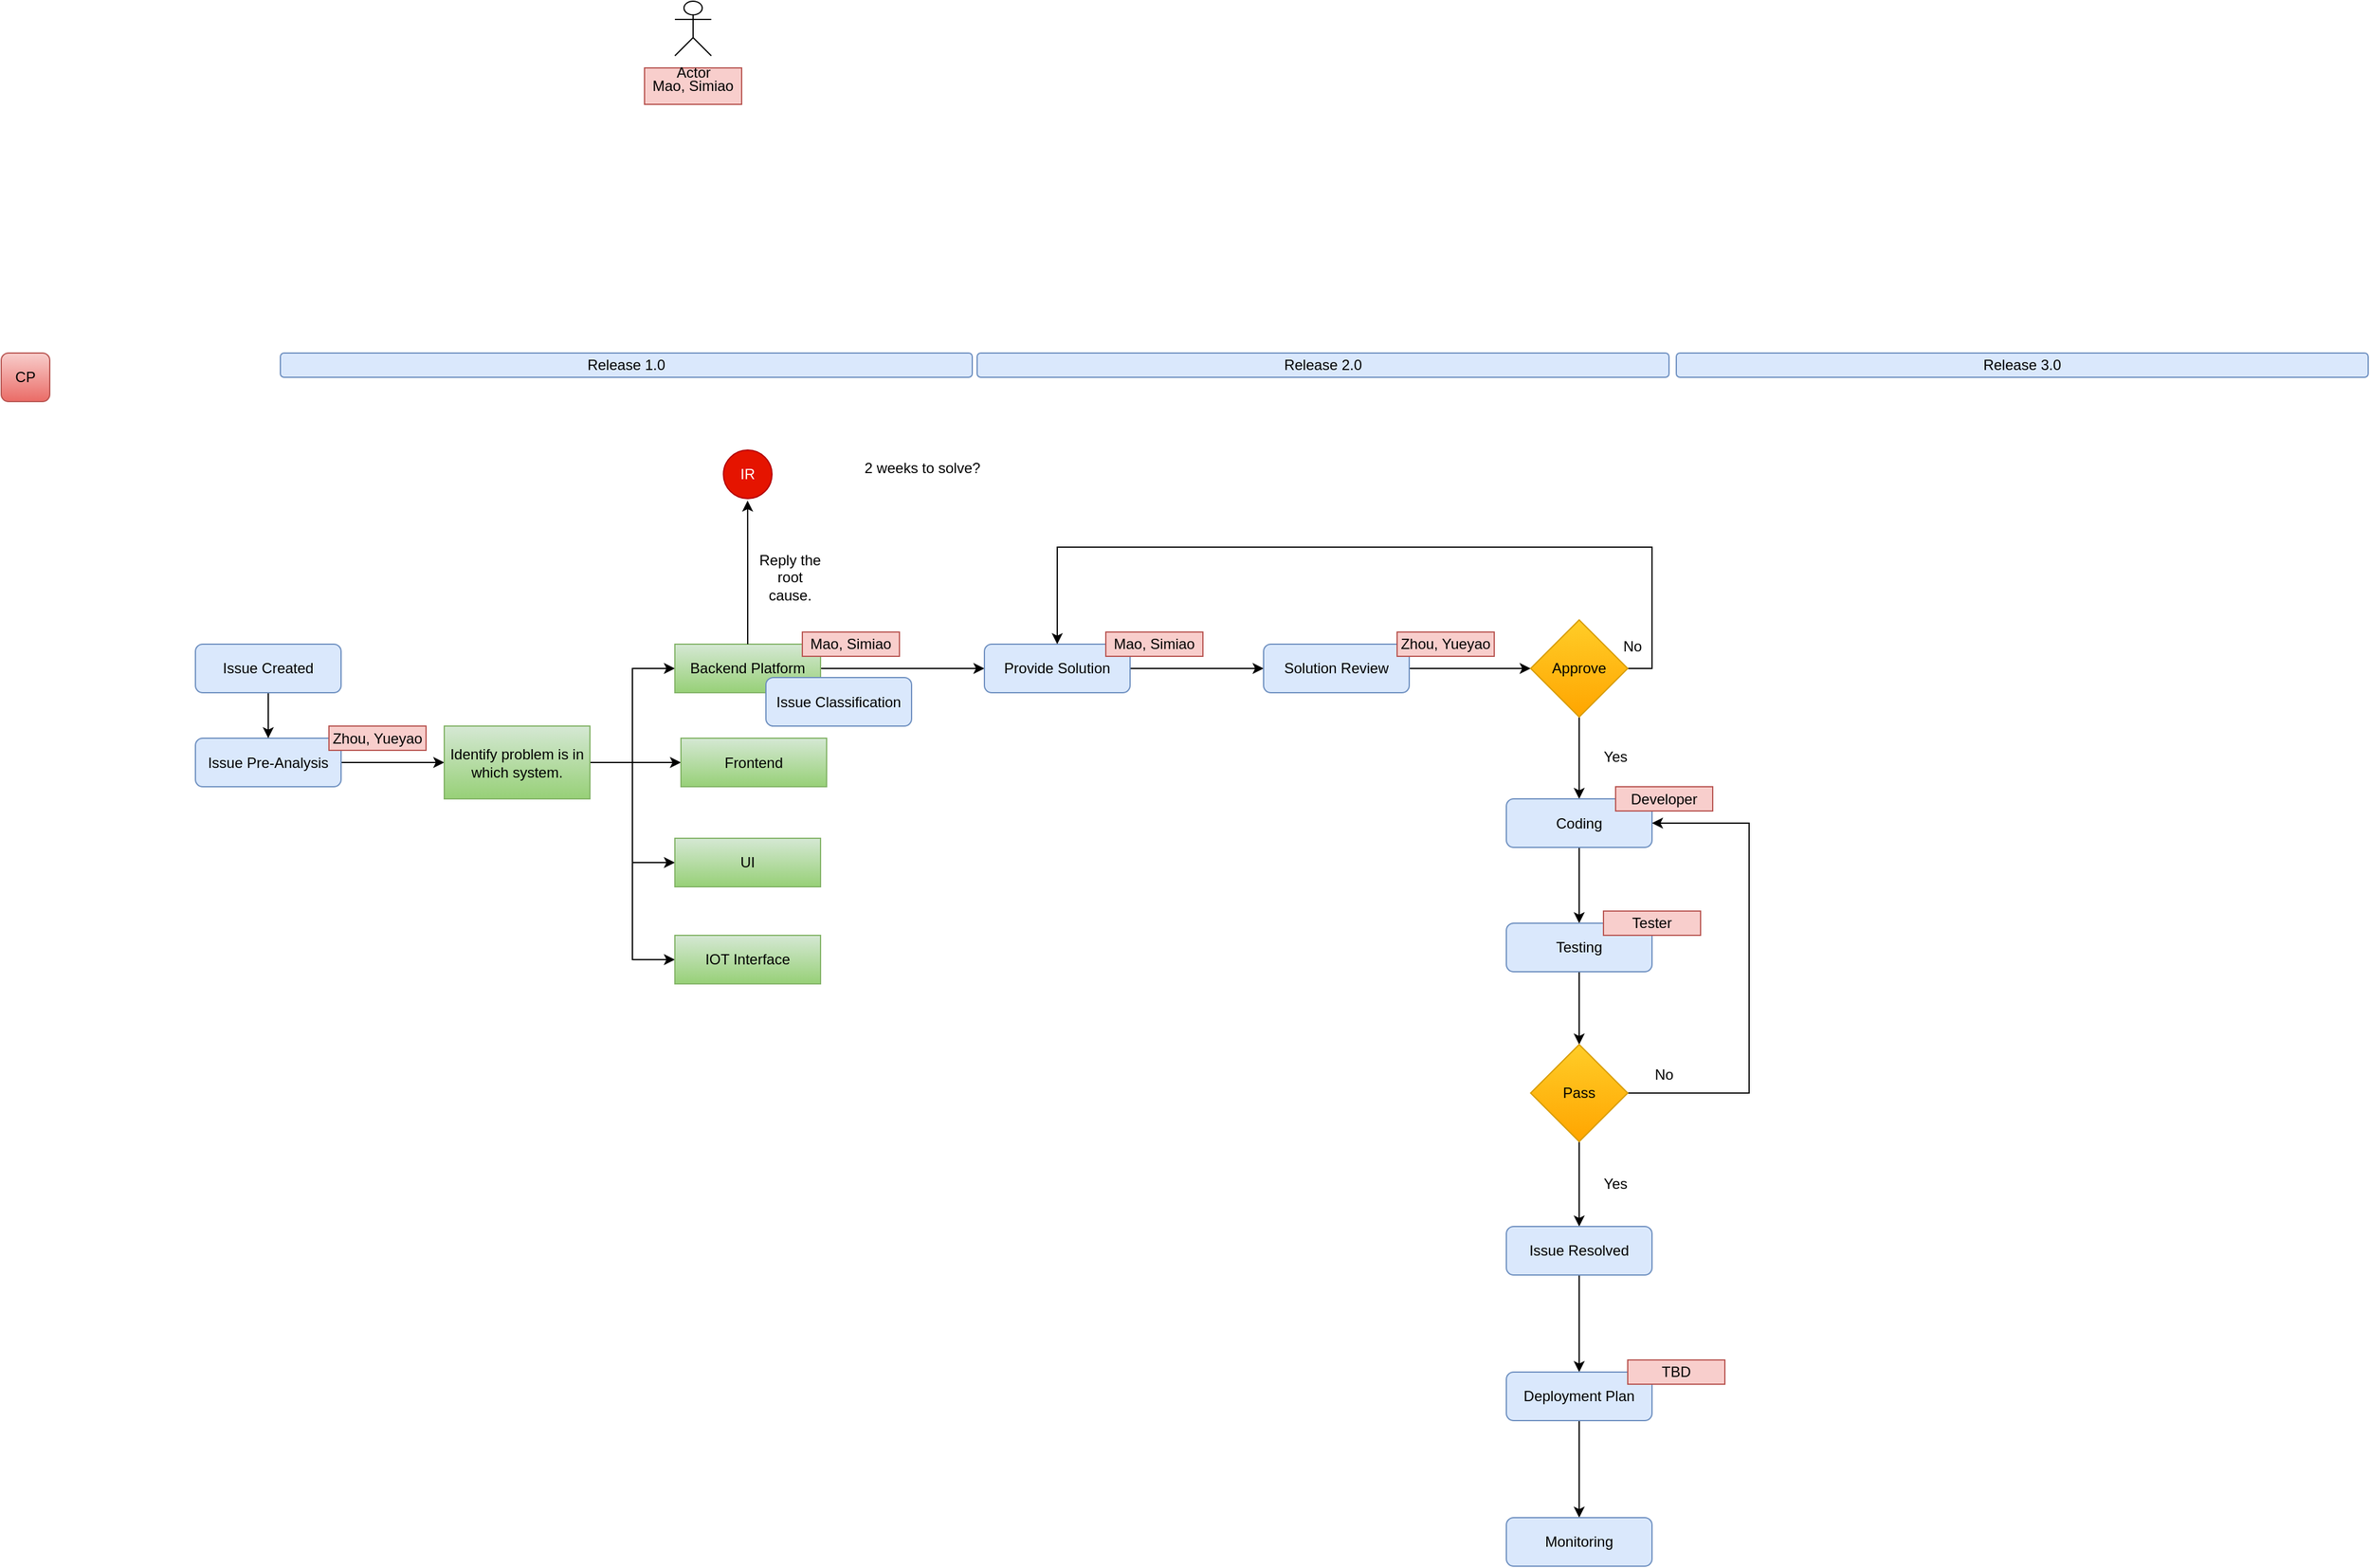 <mxfile version="24.5.4" type="github">
  <diagram name="Page-1" id="yrFqNBQpf-GoLy5OBCvJ">
    <mxGraphModel dx="1588" dy="2008" grid="1" gridSize="10" guides="1" tooltips="1" connect="1" arrows="1" fold="1" page="1" pageScale="1" pageWidth="850" pageHeight="1100" math="0" shadow="0">
      <root>
        <mxCell id="0" />
        <mxCell id="1" parent="0" />
        <mxCell id="ZcAIVKs1G78XpKexrvTS-2" value="Mao, Simiao" style="text;html=1;align=center;verticalAlign=middle;whiteSpace=wrap;rounded=0;fillColor=#f8cecc;strokeColor=#b85450;" vertex="1" parent="1">
          <mxGeometry x="530" y="-435" width="80" height="30" as="geometry" />
        </mxCell>
        <mxCell id="ZcAIVKs1G78XpKexrvTS-3" value="CP" style="rounded=1;whiteSpace=wrap;html=1;fillColor=#f8cecc;gradientColor=#ea6b66;strokeColor=#b85450;" vertex="1" parent="1">
          <mxGeometry y="-200" width="40" height="40" as="geometry" />
        </mxCell>
        <mxCell id="ZcAIVKs1G78XpKexrvTS-4" value="Actor" style="shape=umlActor;verticalLabelPosition=bottom;verticalAlign=top;html=1;outlineConnect=0;" vertex="1" parent="1">
          <mxGeometry x="555" y="-490" width="30" height="45" as="geometry" />
        </mxCell>
        <mxCell id="ZcAIVKs1G78XpKexrvTS-12" style="edgeStyle=orthogonalEdgeStyle;rounded=0;orthogonalLoop=1;jettySize=auto;html=1;exitX=1;exitY=0.5;exitDx=0;exitDy=0;entryX=0;entryY=0.5;entryDx=0;entryDy=0;" edge="1" parent="1" source="ZcAIVKs1G78XpKexrvTS-6" target="ZcAIVKs1G78XpKexrvTS-11">
          <mxGeometry relative="1" as="geometry" />
        </mxCell>
        <mxCell id="ZcAIVKs1G78XpKexrvTS-6" value="Issue Pre-Analysis" style="rounded=1;whiteSpace=wrap;html=1;fillColor=#dae8fc;strokeColor=#6c8ebf;" vertex="1" parent="1">
          <mxGeometry x="160" y="117.5" width="120" height="40" as="geometry" />
        </mxCell>
        <mxCell id="ZcAIVKs1G78XpKexrvTS-9" style="edgeStyle=orthogonalEdgeStyle;rounded=0;orthogonalLoop=1;jettySize=auto;html=1;exitX=0.5;exitY=1;exitDx=0;exitDy=0;entryX=0.5;entryY=0;entryDx=0;entryDy=0;" edge="1" parent="1" source="ZcAIVKs1G78XpKexrvTS-8" target="ZcAIVKs1G78XpKexrvTS-6">
          <mxGeometry relative="1" as="geometry" />
        </mxCell>
        <mxCell id="ZcAIVKs1G78XpKexrvTS-8" value="Issue Created" style="rounded=1;whiteSpace=wrap;html=1;fillColor=#dae8fc;strokeColor=#6c8ebf;" vertex="1" parent="1">
          <mxGeometry x="160" y="40" width="120" height="40" as="geometry" />
        </mxCell>
        <mxCell id="ZcAIVKs1G78XpKexrvTS-10" value="Zhou, Yueyao" style="text;html=1;align=center;verticalAlign=middle;whiteSpace=wrap;rounded=0;fillColor=#f8cecc;strokeColor=#b85450;" vertex="1" parent="1">
          <mxGeometry x="270" y="107.5" width="80" height="20" as="geometry" />
        </mxCell>
        <mxCell id="ZcAIVKs1G78XpKexrvTS-15" style="edgeStyle=orthogonalEdgeStyle;rounded=0;orthogonalLoop=1;jettySize=auto;html=1;exitX=1;exitY=0.5;exitDx=0;exitDy=0;entryX=0;entryY=0.5;entryDx=0;entryDy=0;" edge="1" parent="1" source="ZcAIVKs1G78XpKexrvTS-11" target="ZcAIVKs1G78XpKexrvTS-13">
          <mxGeometry relative="1" as="geometry" />
        </mxCell>
        <mxCell id="ZcAIVKs1G78XpKexrvTS-64" style="edgeStyle=orthogonalEdgeStyle;rounded=0;orthogonalLoop=1;jettySize=auto;html=1;exitX=1;exitY=0.5;exitDx=0;exitDy=0;entryX=0;entryY=0.5;entryDx=0;entryDy=0;" edge="1" parent="1" source="ZcAIVKs1G78XpKexrvTS-11" target="ZcAIVKs1G78XpKexrvTS-63">
          <mxGeometry relative="1" as="geometry" />
        </mxCell>
        <mxCell id="ZcAIVKs1G78XpKexrvTS-71" style="edgeStyle=orthogonalEdgeStyle;rounded=0;orthogonalLoop=1;jettySize=auto;html=1;exitX=1;exitY=0.5;exitDx=0;exitDy=0;entryX=0;entryY=0.5;entryDx=0;entryDy=0;" edge="1" parent="1" source="ZcAIVKs1G78XpKexrvTS-11" target="ZcAIVKs1G78XpKexrvTS-70">
          <mxGeometry relative="1" as="geometry">
            <Array as="points">
              <mxPoint x="540" y="138" />
              <mxPoint x="540" y="138" />
            </Array>
          </mxGeometry>
        </mxCell>
        <mxCell id="ZcAIVKs1G78XpKexrvTS-75" style="edgeStyle=orthogonalEdgeStyle;rounded=0;orthogonalLoop=1;jettySize=auto;html=1;exitX=1;exitY=0.5;exitDx=0;exitDy=0;entryX=0;entryY=0.5;entryDx=0;entryDy=0;" edge="1" parent="1" source="ZcAIVKs1G78XpKexrvTS-11" target="ZcAIVKs1G78XpKexrvTS-73">
          <mxGeometry relative="1" as="geometry" />
        </mxCell>
        <mxCell id="ZcAIVKs1G78XpKexrvTS-11" value="Identify problem is in which system." style="rounded=0;whiteSpace=wrap;html=1;fillColor=#d5e8d4;gradientColor=#97d077;strokeColor=#82b366;" vertex="1" parent="1">
          <mxGeometry x="365" y="107.5" width="120" height="60" as="geometry" />
        </mxCell>
        <mxCell id="ZcAIVKs1G78XpKexrvTS-26" style="edgeStyle=orthogonalEdgeStyle;rounded=0;orthogonalLoop=1;jettySize=auto;html=1;exitX=1;exitY=0.5;exitDx=0;exitDy=0;" edge="1" parent="1" source="ZcAIVKs1G78XpKexrvTS-13" target="ZcAIVKs1G78XpKexrvTS-25">
          <mxGeometry relative="1" as="geometry" />
        </mxCell>
        <mxCell id="ZcAIVKs1G78XpKexrvTS-13" value="Backend Platform" style="rounded=0;whiteSpace=wrap;html=1;fillColor=#d5e8d4;gradientColor=#97d077;strokeColor=#82b366;" vertex="1" parent="1">
          <mxGeometry x="555" y="40" width="120" height="40" as="geometry" />
        </mxCell>
        <mxCell id="ZcAIVKs1G78XpKexrvTS-14" value="Mao, Simiao" style="text;html=1;align=center;verticalAlign=middle;whiteSpace=wrap;rounded=0;fillColor=#f8cecc;strokeColor=#b85450;" vertex="1" parent="1">
          <mxGeometry x="660" y="30" width="80" height="20" as="geometry" />
        </mxCell>
        <mxCell id="ZcAIVKs1G78XpKexrvTS-22" value="Reply the root cause." style="text;html=1;align=center;verticalAlign=middle;whiteSpace=wrap;rounded=0;" vertex="1" parent="1">
          <mxGeometry x="620" y="-30" width="60" height="30" as="geometry" />
        </mxCell>
        <mxCell id="ZcAIVKs1G78XpKexrvTS-23" value="IR" style="ellipse;whiteSpace=wrap;html=1;aspect=fixed;fillColor=#e51400;strokeColor=#B20000;fontColor=#ffffff;" vertex="1" parent="1">
          <mxGeometry x="595" y="-120" width="40" height="40" as="geometry" />
        </mxCell>
        <mxCell id="ZcAIVKs1G78XpKexrvTS-24" style="edgeStyle=orthogonalEdgeStyle;rounded=0;orthogonalLoop=1;jettySize=auto;html=1;exitX=0.5;exitY=0;exitDx=0;exitDy=0;entryX=0.669;entryY=1.028;entryDx=0;entryDy=0;entryPerimeter=0;" edge="1" parent="1" source="ZcAIVKs1G78XpKexrvTS-13">
          <mxGeometry relative="1" as="geometry">
            <mxPoint x="614.92" y="-78.32" as="targetPoint" />
          </mxGeometry>
        </mxCell>
        <mxCell id="ZcAIVKs1G78XpKexrvTS-29" style="edgeStyle=orthogonalEdgeStyle;rounded=0;orthogonalLoop=1;jettySize=auto;html=1;exitX=1;exitY=0.5;exitDx=0;exitDy=0;" edge="1" parent="1" source="ZcAIVKs1G78XpKexrvTS-25" target="ZcAIVKs1G78XpKexrvTS-28">
          <mxGeometry relative="1" as="geometry" />
        </mxCell>
        <mxCell id="ZcAIVKs1G78XpKexrvTS-25" value="Provide Solution" style="rounded=1;whiteSpace=wrap;html=1;fillColor=#dae8fc;strokeColor=#6c8ebf;" vertex="1" parent="1">
          <mxGeometry x="810" y="40" width="120" height="40" as="geometry" />
        </mxCell>
        <mxCell id="ZcAIVKs1G78XpKexrvTS-27" value="Mao, Simiao" style="text;html=1;align=center;verticalAlign=middle;whiteSpace=wrap;rounded=0;fillColor=#f8cecc;strokeColor=#b85450;" vertex="1" parent="1">
          <mxGeometry x="910" y="30" width="80" height="20" as="geometry" />
        </mxCell>
        <mxCell id="ZcAIVKs1G78XpKexrvTS-32" style="edgeStyle=orthogonalEdgeStyle;rounded=0;orthogonalLoop=1;jettySize=auto;html=1;exitX=1;exitY=0.5;exitDx=0;exitDy=0;entryX=0;entryY=0.5;entryDx=0;entryDy=0;" edge="1" parent="1" source="ZcAIVKs1G78XpKexrvTS-28" target="ZcAIVKs1G78XpKexrvTS-31">
          <mxGeometry relative="1" as="geometry" />
        </mxCell>
        <mxCell id="ZcAIVKs1G78XpKexrvTS-28" value="Solution Review" style="rounded=1;whiteSpace=wrap;html=1;fillColor=#dae8fc;strokeColor=#6c8ebf;" vertex="1" parent="1">
          <mxGeometry x="1040" y="40" width="120" height="40" as="geometry" />
        </mxCell>
        <mxCell id="ZcAIVKs1G78XpKexrvTS-30" value="Zhou, Yueyao" style="text;html=1;align=center;verticalAlign=middle;whiteSpace=wrap;rounded=0;fillColor=#f8cecc;strokeColor=#b85450;" vertex="1" parent="1">
          <mxGeometry x="1150" y="30" width="80" height="20" as="geometry" />
        </mxCell>
        <mxCell id="ZcAIVKs1G78XpKexrvTS-37" style="edgeStyle=orthogonalEdgeStyle;rounded=0;orthogonalLoop=1;jettySize=auto;html=1;exitX=1;exitY=0.5;exitDx=0;exitDy=0;entryX=0.5;entryY=0;entryDx=0;entryDy=0;" edge="1" parent="1" source="ZcAIVKs1G78XpKexrvTS-31" target="ZcAIVKs1G78XpKexrvTS-25">
          <mxGeometry relative="1" as="geometry">
            <Array as="points">
              <mxPoint x="1360" y="60" />
              <mxPoint x="1360" y="-40" />
              <mxPoint x="870" y="-40" />
            </Array>
          </mxGeometry>
        </mxCell>
        <mxCell id="ZcAIVKs1G78XpKexrvTS-39" style="edgeStyle=orthogonalEdgeStyle;rounded=0;orthogonalLoop=1;jettySize=auto;html=1;exitX=0.5;exitY=1;exitDx=0;exitDy=0;entryX=0.5;entryY=0;entryDx=0;entryDy=0;" edge="1" parent="1" source="ZcAIVKs1G78XpKexrvTS-31" target="ZcAIVKs1G78XpKexrvTS-38">
          <mxGeometry relative="1" as="geometry" />
        </mxCell>
        <mxCell id="ZcAIVKs1G78XpKexrvTS-31" value="Approve" style="rhombus;whiteSpace=wrap;html=1;fillColor=#ffcd28;gradientColor=#ffa500;strokeColor=#d79b00;" vertex="1" parent="1">
          <mxGeometry x="1260" y="20" width="80" height="80" as="geometry" />
        </mxCell>
        <mxCell id="ZcAIVKs1G78XpKexrvTS-36" value="Issue Classification" style="rounded=1;whiteSpace=wrap;html=1;fillColor=#dae8fc;strokeColor=#6c8ebf;" vertex="1" parent="1">
          <mxGeometry x="630" y="67.5" width="120" height="40" as="geometry" />
        </mxCell>
        <mxCell id="ZcAIVKs1G78XpKexrvTS-46" style="edgeStyle=orthogonalEdgeStyle;rounded=0;orthogonalLoop=1;jettySize=auto;html=1;exitX=0.5;exitY=1;exitDx=0;exitDy=0;entryX=0.5;entryY=0;entryDx=0;entryDy=0;" edge="1" parent="1" source="ZcAIVKs1G78XpKexrvTS-38" target="ZcAIVKs1G78XpKexrvTS-43">
          <mxGeometry relative="1" as="geometry" />
        </mxCell>
        <mxCell id="ZcAIVKs1G78XpKexrvTS-38" value="Coding" style="rounded=1;whiteSpace=wrap;html=1;fillColor=#dae8fc;strokeColor=#6c8ebf;" vertex="1" parent="1">
          <mxGeometry x="1240" y="167.5" width="120" height="40" as="geometry" />
        </mxCell>
        <mxCell id="ZcAIVKs1G78XpKexrvTS-40" value="No" style="text;html=1;align=center;verticalAlign=middle;whiteSpace=wrap;rounded=0;" vertex="1" parent="1">
          <mxGeometry x="1314" y="27" width="60" height="30" as="geometry" />
        </mxCell>
        <mxCell id="ZcAIVKs1G78XpKexrvTS-42" value="Yes" style="text;html=1;align=center;verticalAlign=middle;whiteSpace=wrap;rounded=0;" vertex="1" parent="1">
          <mxGeometry x="1300" y="117.5" width="60" height="30" as="geometry" />
        </mxCell>
        <mxCell id="ZcAIVKs1G78XpKexrvTS-45" style="edgeStyle=orthogonalEdgeStyle;rounded=0;orthogonalLoop=1;jettySize=auto;html=1;exitX=0.5;exitY=1;exitDx=0;exitDy=0;" edge="1" parent="1" source="ZcAIVKs1G78XpKexrvTS-43" target="ZcAIVKs1G78XpKexrvTS-44">
          <mxGeometry relative="1" as="geometry" />
        </mxCell>
        <mxCell id="ZcAIVKs1G78XpKexrvTS-43" value="Testing" style="rounded=1;whiteSpace=wrap;html=1;fillColor=#dae8fc;strokeColor=#6c8ebf;" vertex="1" parent="1">
          <mxGeometry x="1240" y="270" width="120" height="40" as="geometry" />
        </mxCell>
        <mxCell id="ZcAIVKs1G78XpKexrvTS-47" style="edgeStyle=orthogonalEdgeStyle;rounded=0;orthogonalLoop=1;jettySize=auto;html=1;exitX=1;exitY=0.5;exitDx=0;exitDy=0;entryX=1;entryY=0.5;entryDx=0;entryDy=0;" edge="1" parent="1" source="ZcAIVKs1G78XpKexrvTS-44" target="ZcAIVKs1G78XpKexrvTS-38">
          <mxGeometry relative="1" as="geometry">
            <Array as="points">
              <mxPoint x="1440" y="410" />
              <mxPoint x="1440" y="188" />
            </Array>
          </mxGeometry>
        </mxCell>
        <mxCell id="ZcAIVKs1G78XpKexrvTS-50" style="edgeStyle=orthogonalEdgeStyle;rounded=0;orthogonalLoop=1;jettySize=auto;html=1;exitX=0.5;exitY=1;exitDx=0;exitDy=0;" edge="1" parent="1" source="ZcAIVKs1G78XpKexrvTS-44" target="ZcAIVKs1G78XpKexrvTS-49">
          <mxGeometry relative="1" as="geometry" />
        </mxCell>
        <mxCell id="ZcAIVKs1G78XpKexrvTS-44" value="Pass" style="rhombus;whiteSpace=wrap;html=1;fillColor=#ffcd28;strokeColor=#d79b00;gradientColor=#ffa500;" vertex="1" parent="1">
          <mxGeometry x="1260" y="370" width="80" height="80" as="geometry" />
        </mxCell>
        <mxCell id="ZcAIVKs1G78XpKexrvTS-48" value="No" style="text;html=1;align=center;verticalAlign=middle;whiteSpace=wrap;rounded=0;" vertex="1" parent="1">
          <mxGeometry x="1340" y="380" width="60" height="30" as="geometry" />
        </mxCell>
        <mxCell id="ZcAIVKs1G78XpKexrvTS-53" style="edgeStyle=orthogonalEdgeStyle;rounded=0;orthogonalLoop=1;jettySize=auto;html=1;exitX=0.5;exitY=1;exitDx=0;exitDy=0;entryX=0.5;entryY=0;entryDx=0;entryDy=0;" edge="1" parent="1" source="ZcAIVKs1G78XpKexrvTS-49" target="ZcAIVKs1G78XpKexrvTS-52">
          <mxGeometry relative="1" as="geometry" />
        </mxCell>
        <mxCell id="ZcAIVKs1G78XpKexrvTS-49" value="Issue Resolved" style="rounded=1;whiteSpace=wrap;html=1;fillColor=#dae8fc;strokeColor=#6c8ebf;" vertex="1" parent="1">
          <mxGeometry x="1240" y="520" width="120" height="40" as="geometry" />
        </mxCell>
        <mxCell id="ZcAIVKs1G78XpKexrvTS-51" value="Yes" style="text;html=1;align=center;verticalAlign=middle;whiteSpace=wrap;rounded=0;" vertex="1" parent="1">
          <mxGeometry x="1300" y="470" width="60" height="30" as="geometry" />
        </mxCell>
        <mxCell id="ZcAIVKs1G78XpKexrvTS-62" style="edgeStyle=orthogonalEdgeStyle;rounded=0;orthogonalLoop=1;jettySize=auto;html=1;exitX=0.5;exitY=1;exitDx=0;exitDy=0;entryX=0.5;entryY=0;entryDx=0;entryDy=0;" edge="1" parent="1" source="ZcAIVKs1G78XpKexrvTS-52" target="ZcAIVKs1G78XpKexrvTS-61">
          <mxGeometry relative="1" as="geometry" />
        </mxCell>
        <mxCell id="ZcAIVKs1G78XpKexrvTS-52" value="Deployment Plan" style="rounded=1;whiteSpace=wrap;html=1;fillColor=#dae8fc;strokeColor=#6c8ebf;" vertex="1" parent="1">
          <mxGeometry x="1240" y="640" width="120" height="40" as="geometry" />
        </mxCell>
        <mxCell id="ZcAIVKs1G78XpKexrvTS-54" value="Developer" style="text;html=1;align=center;verticalAlign=middle;whiteSpace=wrap;rounded=0;fillColor=#f8cecc;strokeColor=#b85450;" vertex="1" parent="1">
          <mxGeometry x="1330" y="157.5" width="80" height="20" as="geometry" />
        </mxCell>
        <mxCell id="ZcAIVKs1G78XpKexrvTS-55" value="Tester" style="text;html=1;align=center;verticalAlign=middle;whiteSpace=wrap;rounded=0;fillColor=#f8cecc;strokeColor=#b85450;" vertex="1" parent="1">
          <mxGeometry x="1320" y="260" width="80" height="20" as="geometry" />
        </mxCell>
        <mxCell id="ZcAIVKs1G78XpKexrvTS-56" value="TBD" style="text;html=1;align=center;verticalAlign=middle;whiteSpace=wrap;rounded=0;fillColor=#f8cecc;strokeColor=#b85450;" vertex="1" parent="1">
          <mxGeometry x="1340" y="630" width="80" height="20" as="geometry" />
        </mxCell>
        <mxCell id="ZcAIVKs1G78XpKexrvTS-58" value="Release 1.0" style="rounded=1;whiteSpace=wrap;html=1;fillColor=#dae8fc;strokeColor=#6c8ebf;" vertex="1" parent="1">
          <mxGeometry x="230" y="-200" width="570" height="20" as="geometry" />
        </mxCell>
        <mxCell id="ZcAIVKs1G78XpKexrvTS-59" value="Release 2.0" style="rounded=1;whiteSpace=wrap;html=1;fillColor=#dae8fc;strokeColor=#6c8ebf;" vertex="1" parent="1">
          <mxGeometry x="804" y="-200" width="570" height="20" as="geometry" />
        </mxCell>
        <mxCell id="ZcAIVKs1G78XpKexrvTS-60" value="Release 3.0" style="rounded=1;whiteSpace=wrap;html=1;fillColor=#dae8fc;strokeColor=#6c8ebf;" vertex="1" parent="1">
          <mxGeometry x="1380" y="-200" width="570" height="20" as="geometry" />
        </mxCell>
        <mxCell id="ZcAIVKs1G78XpKexrvTS-61" value="Monitoring" style="rounded=1;whiteSpace=wrap;html=1;fillColor=#dae8fc;strokeColor=#6c8ebf;" vertex="1" parent="1">
          <mxGeometry x="1240" y="760" width="120" height="40" as="geometry" />
        </mxCell>
        <mxCell id="ZcAIVKs1G78XpKexrvTS-63" value="UI" style="rounded=0;whiteSpace=wrap;html=1;fillColor=#d5e8d4;gradientColor=#97d077;strokeColor=#82b366;" vertex="1" parent="1">
          <mxGeometry x="555" y="200" width="120" height="40" as="geometry" />
        </mxCell>
        <mxCell id="ZcAIVKs1G78XpKexrvTS-65" value="" style="shape=image;html=1;verticalAlign=top;verticalLabelPosition=bottom;labelBackgroundColor=#ffffff;imageAspect=0;aspect=fixed;image=https://cdn4.iconfinder.com/data/icons/meBaze-Freebies/128/faq.png" vertex="1" parent="1">
          <mxGeometry x="660" y="-120" width="29" height="29" as="geometry" />
        </mxCell>
        <mxCell id="ZcAIVKs1G78XpKexrvTS-66" value="2 weeks to solve?" style="text;html=1;align=center;verticalAlign=middle;whiteSpace=wrap;rounded=0;" vertex="1" parent="1">
          <mxGeometry x="694" y="-120" width="130" height="30" as="geometry" />
        </mxCell>
        <mxCell id="ZcAIVKs1G78XpKexrvTS-70" value="Frontend" style="rounded=0;whiteSpace=wrap;html=1;fillColor=#d5e8d4;gradientColor=#97d077;strokeColor=#82b366;" vertex="1" parent="1">
          <mxGeometry x="560" y="117.5" width="120" height="40" as="geometry" />
        </mxCell>
        <mxCell id="ZcAIVKs1G78XpKexrvTS-73" value="IOT Interface" style="rounded=0;whiteSpace=wrap;html=1;fillColor=#d5e8d4;gradientColor=#97d077;strokeColor=#82b366;" vertex="1" parent="1">
          <mxGeometry x="555" y="280" width="120" height="40" as="geometry" />
        </mxCell>
      </root>
    </mxGraphModel>
  </diagram>
</mxfile>
